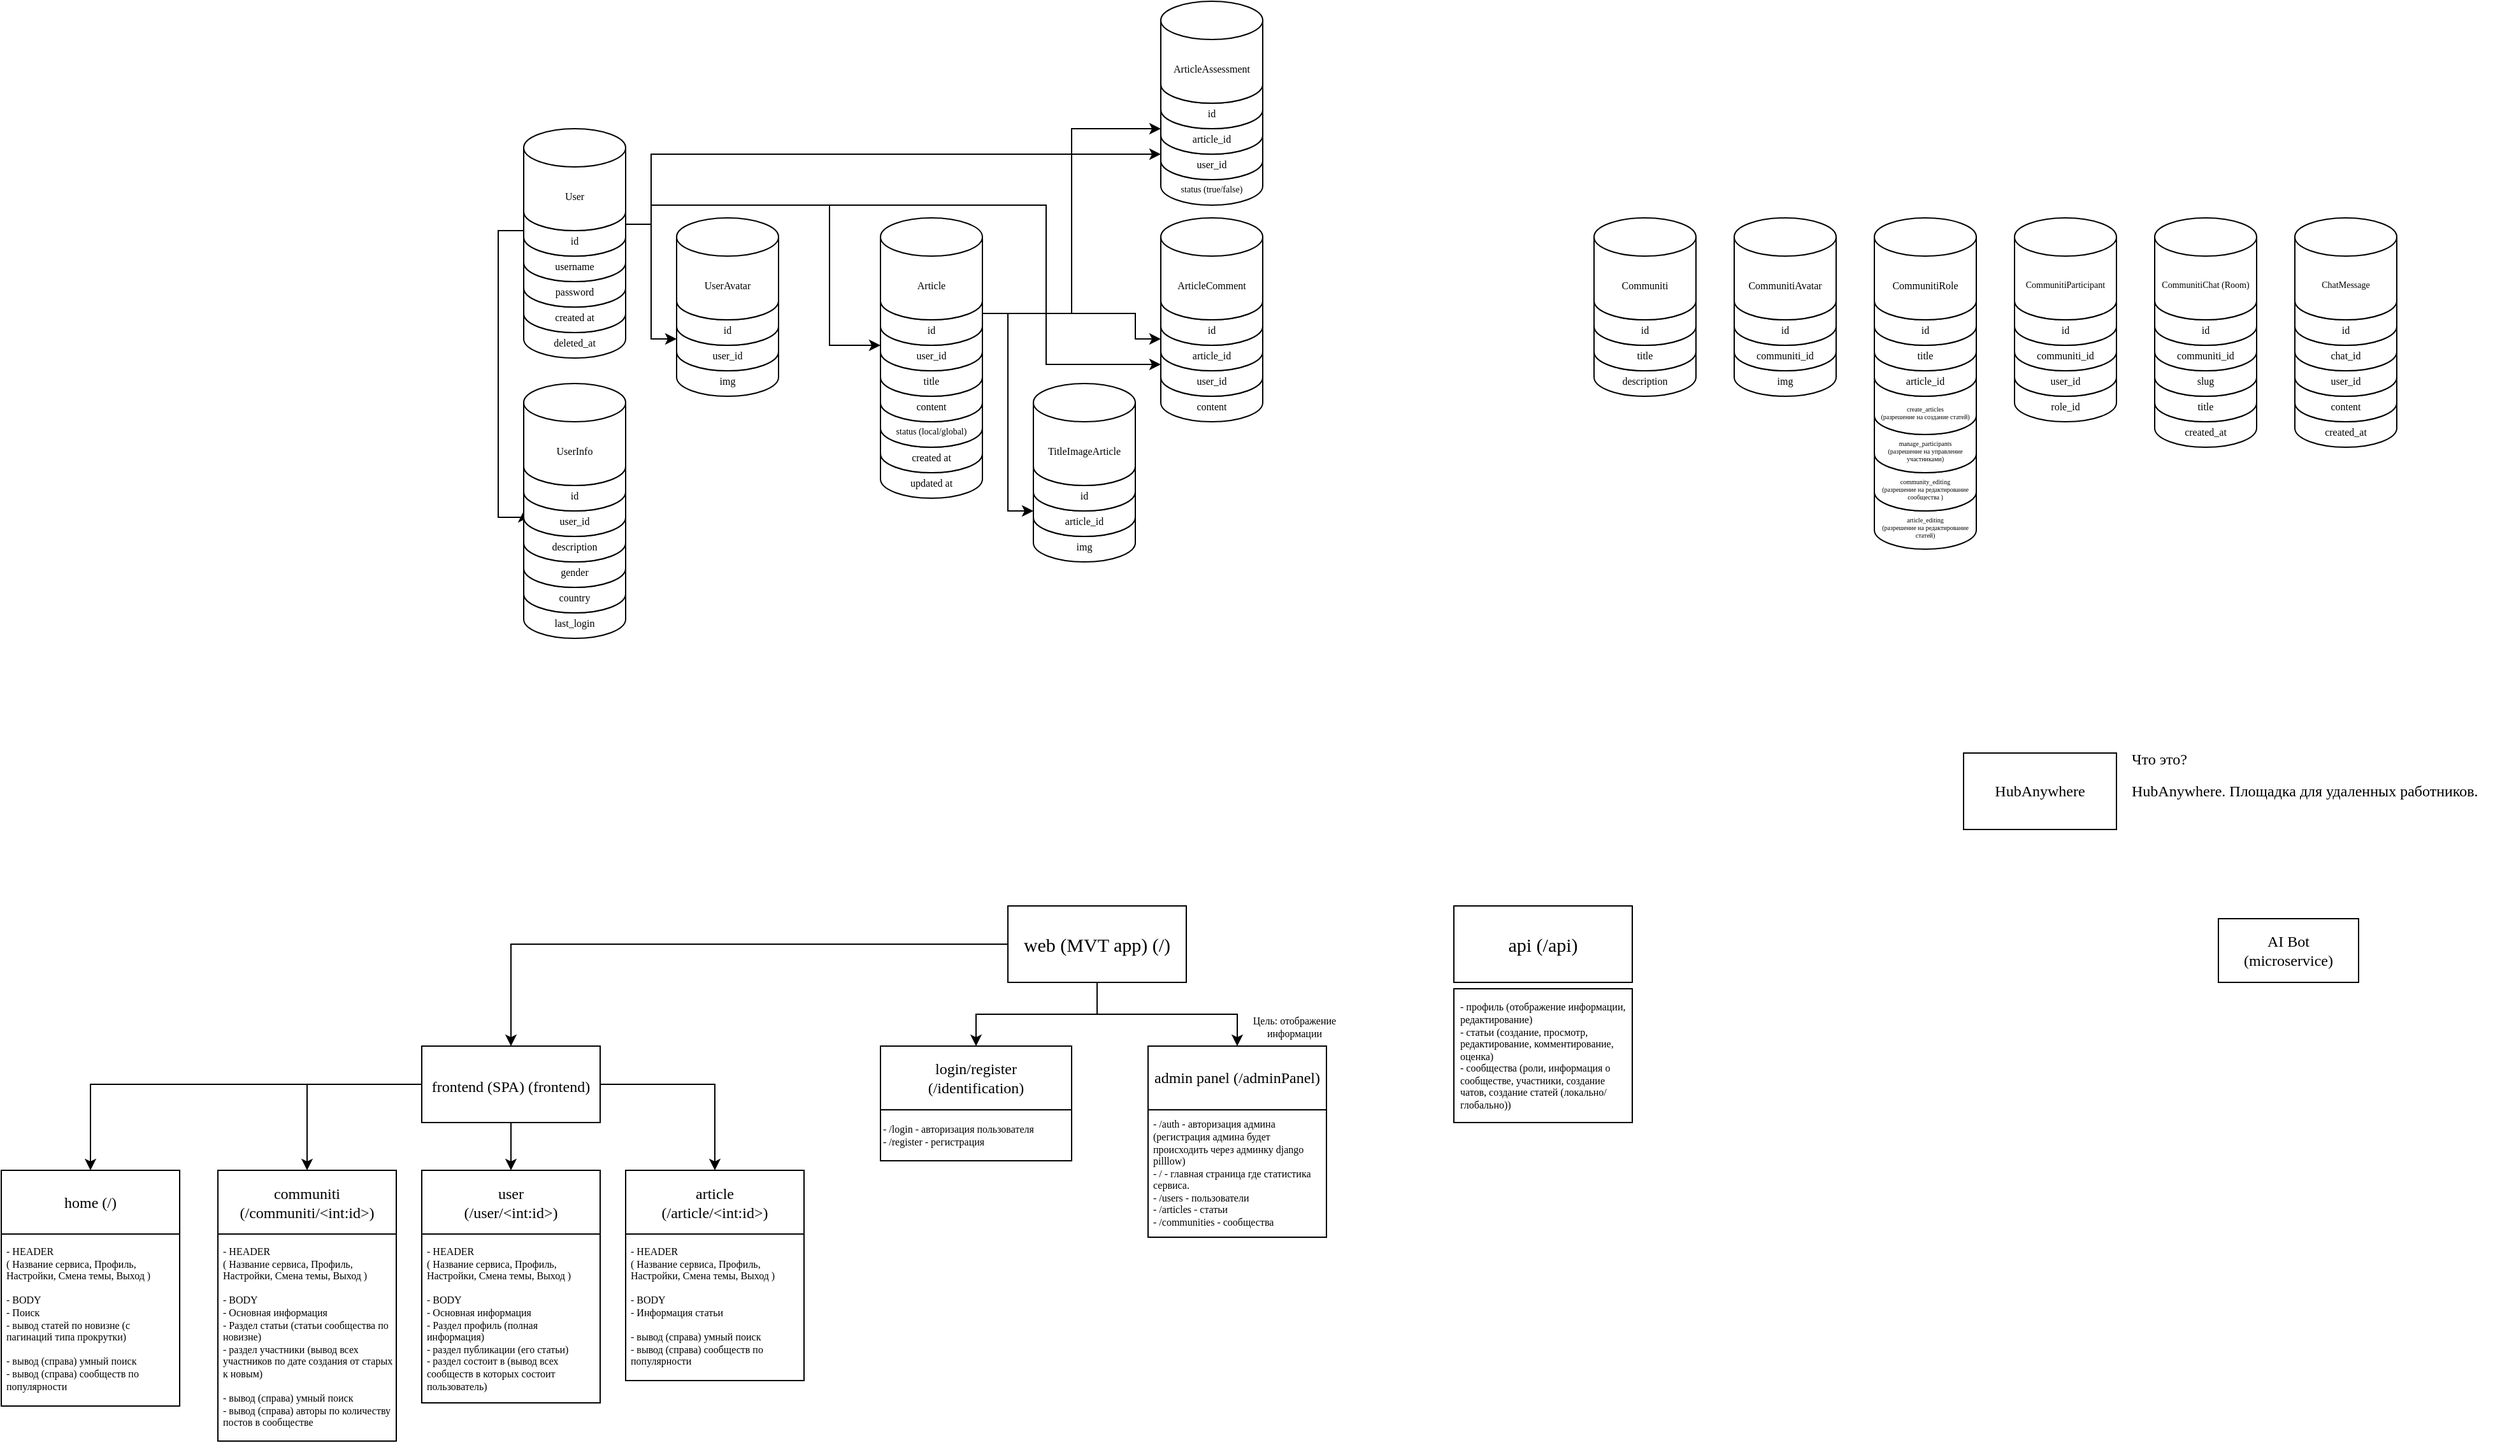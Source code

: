<mxfile version="20.7.4" type="device"><diagram name="Страница 1" id="JeV3lk8Cx0CcECSY5895"><mxGraphModel dx="2136" dy="1469" grid="1" gridSize="10" guides="1" tooltips="1" connect="1" arrows="1" fold="1" page="1" pageScale="1" pageWidth="827" pageHeight="1169" math="0" shadow="0"><root><mxCell id="0"/><mxCell id="1" parent="0"/><mxCell id="pj9VQeqniW_FvHFEd0gi-8" value="last_login" style="shape=cylinder3;whiteSpace=wrap;html=1;boundedLbl=1;backgroundOutline=1;size=15;fontFamily=Comic Sans MS;fontSize=8;" vertex="1" parent="1"><mxGeometry x="-810" y="-60" width="80" height="50" as="geometry"/></mxCell><mxCell id="etrCRMP3qSwTWrHFHhXZ-83" value="created_at" style="shape=cylinder3;whiteSpace=wrap;html=1;boundedLbl=1;backgroundOutline=1;size=15;fontFamily=Comic Sans MS;fontSize=8;" parent="1" vertex="1"><mxGeometry x="470" y="-210" width="80" height="50" as="geometry"/></mxCell><mxCell id="etrCRMP3qSwTWrHFHhXZ-84" value="title" style="shape=cylinder3;whiteSpace=wrap;html=1;boundedLbl=1;backgroundOutline=1;size=15;fontFamily=Comic Sans MS;fontSize=8;" parent="1" vertex="1"><mxGeometry x="470" y="-230" width="80" height="50" as="geometry"/></mxCell><mxCell id="etrCRMP3qSwTWrHFHhXZ-122" value="slug" style="shape=cylinder3;whiteSpace=wrap;html=1;boundedLbl=1;backgroundOutline=1;size=15;fontFamily=Comic Sans MS;fontSize=8;" parent="1" vertex="1"><mxGeometry x="470" y="-250" width="80" height="50" as="geometry"/></mxCell><mxCell id="etrCRMP3qSwTWrHFHhXZ-77" value="article_editing&lt;br style=&quot;font-size: 5px;&quot;&gt;(разрешение&amp;nbsp;на редактирование статей)" style="shape=cylinder3;whiteSpace=wrap;html=1;boundedLbl=1;backgroundOutline=1;size=15;fontFamily=Comic Sans MS;fontSize=5;" parent="1" vertex="1"><mxGeometry x="250" y="-140" width="80" height="60" as="geometry"/></mxCell><mxCell id="etrCRMP3qSwTWrHFHhXZ-72" value="community_editing&lt;br style=&quot;font-size: 5px;&quot;&gt;(разрешение&amp;nbsp;на редактирование сообщества&amp;nbsp;)" style="shape=cylinder3;whiteSpace=wrap;html=1;boundedLbl=1;backgroundOutline=1;size=15;fontFamily=Comic Sans MS;fontSize=5;" parent="1" vertex="1"><mxGeometry x="250" y="-170" width="80" height="60" as="geometry"/></mxCell><mxCell id="etrCRMP3qSwTWrHFHhXZ-78" value="manage_participants&lt;br&gt;(разрешение&amp;nbsp;на управление участниками)" style="shape=cylinder3;whiteSpace=wrap;html=1;boundedLbl=1;backgroundOutline=1;size=15;fontFamily=Comic Sans MS;fontSize=5;" parent="1" vertex="1"><mxGeometry x="250" y="-200" width="80" height="60" as="geometry"/></mxCell><mxCell id="etrCRMP3qSwTWrHFHhXZ-79" value="create_articles &lt;br style=&quot;font-size: 5px;&quot;&gt;(разрешение на создание статей)" style="shape=cylinder3;whiteSpace=wrap;html=1;boundedLbl=1;backgroundOutline=1;size=15;fontFamily=Comic Sans MS;fontSize=5;" parent="1" vertex="1"><mxGeometry x="250" y="-230" width="80" height="60" as="geometry"/></mxCell><mxCell id="etrCRMP3qSwTWrHFHhXZ-121" value="article_id" style="shape=cylinder3;whiteSpace=wrap;html=1;boundedLbl=1;backgroundOutline=1;size=15;fontFamily=Comic Sans MS;fontSize=8;" parent="1" vertex="1"><mxGeometry x="250" y="-250" width="80" height="50" as="geometry"/></mxCell><mxCell id="etrCRMP3qSwTWrHFHhXZ-39" value="updated at" style="shape=cylinder3;whiteSpace=wrap;html=1;boundedLbl=1;backgroundOutline=1;size=15;fontFamily=Comic Sans MS;fontSize=8;" parent="1" vertex="1"><mxGeometry x="-530" y="-170" width="80" height="50" as="geometry"/></mxCell><mxCell id="etrCRMP3qSwTWrHFHhXZ-34" value="created at" style="shape=cylinder3;whiteSpace=wrap;html=1;boundedLbl=1;backgroundOutline=1;size=15;fontFamily=Comic Sans MS;fontSize=8;" parent="1" vertex="1"><mxGeometry x="-530" y="-190" width="80" height="50" as="geometry"/></mxCell><mxCell id="etrCRMP3qSwTWrHFHhXZ-82" value="status (local/global)" style="shape=cylinder3;whiteSpace=wrap;html=1;boundedLbl=1;backgroundOutline=1;size=15;fontFamily=Comic Sans MS;fontSize=7;fillStyle=solid;" parent="1" vertex="1"><mxGeometry x="-530" y="-210" width="80" height="50" as="geometry"/></mxCell><mxCell id="etrCRMP3qSwTWrHFHhXZ-35" value="content" style="shape=cylinder3;whiteSpace=wrap;html=1;boundedLbl=1;backgroundOutline=1;size=15;fontFamily=Comic Sans MS;fontSize=8;" parent="1" vertex="1"><mxGeometry x="-530" y="-230" width="80" height="50" as="geometry"/></mxCell><mxCell id="etrCRMP3qSwTWrHFHhXZ-36" value="title" style="shape=cylinder3;whiteSpace=wrap;html=1;boundedLbl=1;backgroundOutline=1;size=15;fontFamily=Comic Sans MS;fontSize=8;" parent="1" vertex="1"><mxGeometry x="-530" y="-250" width="80" height="50" as="geometry"/></mxCell><mxCell id="etrCRMP3qSwTWrHFHhXZ-107" value="user_id" style="shape=cylinder3;whiteSpace=wrap;html=1;boundedLbl=1;backgroundOutline=1;size=15;fontFamily=Comic Sans MS;fontSize=8;" parent="1" vertex="1"><mxGeometry x="-530" y="-270" width="80" height="50" as="geometry"/></mxCell><mxCell id="etrCRMP3qSwTWrHFHhXZ-94" value="created_at" style="shape=cylinder3;whiteSpace=wrap;html=1;boundedLbl=1;backgroundOutline=1;size=15;fontFamily=Comic Sans MS;fontSize=8;" parent="1" vertex="1"><mxGeometry x="580" y="-210" width="80" height="50" as="geometry"/></mxCell><mxCell id="etrCRMP3qSwTWrHFHhXZ-71" value="description" style="shape=cylinder3;whiteSpace=wrap;html=1;boundedLbl=1;backgroundOutline=1;size=15;fontFamily=Comic Sans MS;fontSize=8;" parent="1" vertex="1"><mxGeometry x="30" y="-250" width="80" height="50" as="geometry"/></mxCell><mxCell id="etrCRMP3qSwTWrHFHhXZ-66" value="img" style="shape=cylinder3;whiteSpace=wrap;html=1;boundedLbl=1;backgroundOutline=1;size=15;fontFamily=Comic Sans MS;fontSize=8;" parent="1" vertex="1"><mxGeometry x="140" y="-250" width="80" height="50" as="geometry"/></mxCell><mxCell id="etrCRMP3qSwTWrHFHhXZ-44" value="content" style="shape=cylinder3;whiteSpace=wrap;html=1;boundedLbl=1;backgroundOutline=1;size=15;fontFamily=Comic Sans MS;fontSize=8;" parent="1" vertex="1"><mxGeometry x="-310" y="-230" width="80" height="50" as="geometry"/></mxCell><mxCell id="etrCRMP3qSwTWrHFHhXZ-33" value="img" style="shape=cylinder3;whiteSpace=wrap;html=1;boundedLbl=1;backgroundOutline=1;size=15;fontFamily=Comic Sans MS;fontSize=8;" parent="1" vertex="1"><mxGeometry x="-690" y="-250" width="80" height="50" as="geometry"/></mxCell><mxCell id="etrCRMP3qSwTWrHFHhXZ-29" value="deleted_at" style="shape=cylinder3;whiteSpace=wrap;html=1;boundedLbl=1;backgroundOutline=1;size=15;fontFamily=Comic Sans MS;fontSize=8;" parent="1" vertex="1"><mxGeometry x="-810" y="-280" width="80" height="50" as="geometry"/></mxCell><mxCell id="etrCRMP3qSwTWrHFHhXZ-28" value="created at" style="shape=cylinder3;whiteSpace=wrap;html=1;boundedLbl=1;backgroundOutline=1;size=15;fontFamily=Comic Sans MS;fontSize=8;" parent="1" vertex="1"><mxGeometry x="-810" y="-300" width="80" height="50" as="geometry"/></mxCell><mxCell id="etrCRMP3qSwTWrHFHhXZ-48" value="user_id" style="shape=cylinder3;whiteSpace=wrap;html=1;boundedLbl=1;backgroundOutline=1;size=15;fontFamily=Comic Sans MS;fontSize=8;" parent="1" vertex="1"><mxGeometry x="-310" y="-250" width="80" height="50" as="geometry"/></mxCell><mxCell id="etrCRMP3qSwTWrHFHhXZ-26" value="password" style="shape=cylinder3;whiteSpace=wrap;html=1;boundedLbl=1;backgroundOutline=1;size=15;fontFamily=Comic Sans MS;fontSize=8;" parent="1" vertex="1"><mxGeometry x="-810" y="-320" width="80" height="50" as="geometry"/></mxCell><mxCell id="etrCRMP3qSwTWrHFHhXZ-24" value="username" style="shape=cylinder3;whiteSpace=wrap;html=1;boundedLbl=1;backgroundOutline=1;size=15;fontFamily=Comic Sans MS;fontSize=8;" parent="1" vertex="1"><mxGeometry x="-810" y="-340" width="80" height="50" as="geometry"/></mxCell><mxCell id="etrCRMP3qSwTWrHFHhXZ-106" style="edgeStyle=orthogonalEdgeStyle;rounded=0;orthogonalLoop=1;jettySize=auto;html=1;entryX=0;entryY=0.5;entryDx=0;entryDy=0;entryPerimeter=0;fontFamily=Comic Sans MS;fontSize=7;fontColor=none;" parent="1" source="etrCRMP3qSwTWrHFHhXZ-23" target="etrCRMP3qSwTWrHFHhXZ-30" edge="1"><mxGeometry relative="1" as="geometry"/></mxCell><mxCell id="etrCRMP3qSwTWrHFHhXZ-108" style="edgeStyle=orthogonalEdgeStyle;rounded=0;orthogonalLoop=1;jettySize=auto;html=1;exitX=1;exitY=0.5;exitDx=0;exitDy=0;exitPerimeter=0;entryX=0;entryY=0;entryDx=0;entryDy=30;entryPerimeter=0;fontFamily=Comic Sans MS;fontSize=7;fontColor=none;" parent="1" source="etrCRMP3qSwTWrHFHhXZ-23" target="etrCRMP3qSwTWrHFHhXZ-107" edge="1"><mxGeometry relative="1" as="geometry"><Array as="points"><mxPoint x="-710" y="-335"/><mxPoint x="-710" y="-350"/><mxPoint x="-570" y="-350"/><mxPoint x="-570" y="-240"/></Array></mxGeometry></mxCell><mxCell id="etrCRMP3qSwTWrHFHhXZ-112" style="edgeStyle=orthogonalEdgeStyle;rounded=0;orthogonalLoop=1;jettySize=auto;html=1;entryX=0;entryY=0.5;entryDx=0;entryDy=0;entryPerimeter=0;fontFamily=Comic Sans MS;fontSize=7;fontColor=none;" parent="1" target="etrCRMP3qSwTWrHFHhXZ-48" edge="1"><mxGeometry relative="1" as="geometry"><mxPoint x="-710" y="-340" as="sourcePoint"/><Array as="points"><mxPoint x="-400" y="-350"/><mxPoint x="-400" y="-225"/></Array></mxGeometry></mxCell><mxCell id="etrCRMP3qSwTWrHFHhXZ-114" style="edgeStyle=orthogonalEdgeStyle;rounded=0;orthogonalLoop=1;jettySize=auto;html=1;entryX=0;entryY=0;entryDx=0;entryDy=30;entryPerimeter=0;fontFamily=Comic Sans MS;fontSize=7;fontColor=none;exitX=1;exitY=0.5;exitDx=0;exitDy=0;exitPerimeter=0;" parent="1" source="etrCRMP3qSwTWrHFHhXZ-23" target="etrCRMP3qSwTWrHFHhXZ-50" edge="1"><mxGeometry relative="1" as="geometry"><Array as="points"><mxPoint x="-710" y="-335"/><mxPoint x="-710" y="-390"/></Array></mxGeometry></mxCell><mxCell id="pj9VQeqniW_FvHFEd0gi-7" style="edgeStyle=orthogonalEdgeStyle;rounded=0;orthogonalLoop=1;jettySize=auto;html=1;entryX=0;entryY=0;entryDx=0;entryDy=30;entryPerimeter=0;" edge="1" parent="1" source="etrCRMP3qSwTWrHFHhXZ-23" target="pj9VQeqniW_FvHFEd0gi-4"><mxGeometry relative="1" as="geometry"><Array as="points"><mxPoint x="-830" y="-330"/><mxPoint x="-830" y="-105"/></Array></mxGeometry></mxCell><mxCell id="etrCRMP3qSwTWrHFHhXZ-23" value="id" style="shape=cylinder3;whiteSpace=wrap;html=1;boundedLbl=1;backgroundOutline=1;size=15;fontFamily=Comic Sans MS;fontSize=8;" parent="1" vertex="1"><mxGeometry x="-810" y="-360" width="80" height="50" as="geometry"/></mxCell><mxCell id="etrCRMP3qSwTWrHFHhXZ-2" value="HubAnywhere" style="rounded=0;whiteSpace=wrap;html=1;fontFamily=Comic Sans MS;" parent="1" vertex="1"><mxGeometry x="320" y="80" width="120" height="60" as="geometry"/></mxCell><mxCell id="etrCRMP3qSwTWrHFHhXZ-3" value="Что это?" style="text;html=1;strokeColor=none;fillColor=none;align=left;verticalAlign=middle;whiteSpace=wrap;rounded=0;fontFamily=Comic Sans MS;" parent="1" vertex="1"><mxGeometry x="450" y="70" width="60" height="30" as="geometry"/></mxCell><mxCell id="etrCRMP3qSwTWrHFHhXZ-4" value="HubAnywhere. Площадка для удаленных работников.&amp;nbsp;" style="text;html=1;strokeColor=none;fillColor=none;align=left;verticalAlign=middle;whiteSpace=wrap;rounded=0;fontFamily=Comic Sans MS;" parent="1" vertex="1"><mxGeometry x="450" y="85" width="290" height="50" as="geometry"/></mxCell><mxCell id="etrCRMP3qSwTWrHFHhXZ-12" style="edgeStyle=orthogonalEdgeStyle;rounded=0;orthogonalLoop=1;jettySize=auto;html=1;entryX=0.5;entryY=0;entryDx=0;entryDy=0;fontFamily=Comic Sans MS;fontSize=12;" parent="1" source="etrCRMP3qSwTWrHFHhXZ-5" target="etrCRMP3qSwTWrHFHhXZ-11" edge="1"><mxGeometry relative="1" as="geometry"/></mxCell><mxCell id="etrCRMP3qSwTWrHFHhXZ-14" style="edgeStyle=orthogonalEdgeStyle;rounded=0;orthogonalLoop=1;jettySize=auto;html=1;fontFamily=Comic Sans MS;fontSize=12;" parent="1" source="etrCRMP3qSwTWrHFHhXZ-5" target="etrCRMP3qSwTWrHFHhXZ-13" edge="1"><mxGeometry relative="1" as="geometry"/></mxCell><mxCell id="etrCRMP3qSwTWrHFHhXZ-115" style="edgeStyle=orthogonalEdgeStyle;rounded=0;orthogonalLoop=1;jettySize=auto;html=1;entryX=0.5;entryY=0;entryDx=0;entryDy=0;fontFamily=Comic Sans MS;fontSize=7;fontColor=none;" parent="1" source="etrCRMP3qSwTWrHFHhXZ-5" target="etrCRMP3qSwTWrHFHhXZ-95" edge="1"><mxGeometry relative="1" as="geometry"/></mxCell><mxCell id="etrCRMP3qSwTWrHFHhXZ-5" value="web (MVT app) (/)" style="rounded=0;whiteSpace=wrap;html=1;fontFamily=Comic Sans MS;fontSize=15;" parent="1" vertex="1"><mxGeometry x="-430" y="200" width="140" height="60" as="geometry"/></mxCell><mxCell id="etrCRMP3qSwTWrHFHhXZ-8" value="AI Bot&lt;br&gt;(microservice)" style="rounded=0;whiteSpace=wrap;html=1;fontFamily=Comic Sans MS;" parent="1" vertex="1"><mxGeometry x="520" y="210" width="110" height="50" as="geometry"/></mxCell><mxCell id="etrCRMP3qSwTWrHFHhXZ-11" value="login/register&lt;br&gt;(/identification)" style="rounded=0;whiteSpace=wrap;html=1;fontFamily=Comic Sans MS;" parent="1" vertex="1"><mxGeometry x="-530" y="310" width="150" height="50" as="geometry"/></mxCell><mxCell id="etrCRMP3qSwTWrHFHhXZ-13" value="admin panel (/adminPanel)" style="rounded=0;whiteSpace=wrap;html=1;fontFamily=Comic Sans MS;" parent="1" vertex="1"><mxGeometry x="-320" y="310" width="140" height="50" as="geometry"/></mxCell><mxCell id="etrCRMP3qSwTWrHFHhXZ-16" value="- /login - авторизация пользователя&lt;br&gt;- /register - регистрация" style="rounded=0;whiteSpace=wrap;html=1;fontFamily=Comic Sans MS;align=left;fontSize=8;" parent="1" vertex="1"><mxGeometry x="-530" y="360" width="150" height="40" as="geometry"/></mxCell><mxCell id="etrCRMP3qSwTWrHFHhXZ-17" value="- /auth - авторизация админа (регистрация админа будет происходить через админку django pilllow)&lt;br&gt;- / - главная страница где статистика сервиса.&lt;br&gt;- /users - пользователи&lt;br&gt;- /articles - статьи&lt;br&gt;- /communities - сообщества&amp;nbsp;&lt;br&gt;" style="rounded=0;whiteSpace=wrap;html=1;fontFamily=Comic Sans MS;align=left;fontSize=8;spacing=4;" parent="1" vertex="1"><mxGeometry x="-320" y="360" width="140" height="100" as="geometry"/></mxCell><mxCell id="etrCRMP3qSwTWrHFHhXZ-18" value="Цель: отображение информации" style="text;html=1;strokeColor=none;fillColor=none;align=center;verticalAlign=middle;whiteSpace=wrap;rounded=0;fontFamily=Comic Sans MS;fontSize=8;" parent="1" vertex="1"><mxGeometry x="-260" y="280" width="110" height="30" as="geometry"/></mxCell><mxCell id="etrCRMP3qSwTWrHFHhXZ-19" value="api (/api)" style="rounded=0;whiteSpace=wrap;html=1;fontFamily=Comic Sans MS;fontSize=15;" parent="1" vertex="1"><mxGeometry x="-80" y="200" width="140" height="60" as="geometry"/></mxCell><mxCell id="etrCRMP3qSwTWrHFHhXZ-20" value="- профиль (отображение информации, редактирование)&lt;br&gt;- статьи (создание, просмотр, редактирование, комментирование, оценка)&lt;br&gt;- сообщества (роли, информация о сообществе, участники, создание чатов, создание статей (локально/глобально))" style="rounded=0;whiteSpace=wrap;html=1;fontFamily=Comic Sans MS;fontSize=8;align=left;spacing=5;" parent="1" vertex="1"><mxGeometry x="-80" y="265" width="140" height="105" as="geometry"/></mxCell><mxCell id="etrCRMP3qSwTWrHFHhXZ-22" value="User" style="shape=cylinder3;whiteSpace=wrap;html=1;boundedLbl=1;backgroundOutline=1;size=15;fontFamily=Comic Sans MS;fontSize=8;" parent="1" vertex="1"><mxGeometry x="-810" y="-410" width="80" height="80" as="geometry"/></mxCell><mxCell id="etrCRMP3qSwTWrHFHhXZ-30" value="user_id" style="shape=cylinder3;whiteSpace=wrap;html=1;boundedLbl=1;backgroundOutline=1;size=15;fontFamily=Comic Sans MS;fontSize=8;" parent="1" vertex="1"><mxGeometry x="-690" y="-270" width="80" height="50" as="geometry"/></mxCell><mxCell id="etrCRMP3qSwTWrHFHhXZ-31" value="id" style="shape=cylinder3;whiteSpace=wrap;html=1;boundedLbl=1;backgroundOutline=1;size=15;fontFamily=Comic Sans MS;fontSize=8;" parent="1" vertex="1"><mxGeometry x="-690" y="-290" width="80" height="50" as="geometry"/></mxCell><mxCell id="etrCRMP3qSwTWrHFHhXZ-32" value="UserAvatar" style="shape=cylinder3;whiteSpace=wrap;html=1;boundedLbl=1;backgroundOutline=1;size=15;fontFamily=Comic Sans MS;fontSize=8;" parent="1" vertex="1"><mxGeometry x="-690" y="-340" width="80" height="80" as="geometry"/></mxCell><mxCell id="etrCRMP3qSwTWrHFHhXZ-110" style="edgeStyle=orthogonalEdgeStyle;rounded=0;orthogonalLoop=1;jettySize=auto;html=1;entryX=0;entryY=0;entryDx=0;entryDy=30;entryPerimeter=0;fontFamily=Comic Sans MS;fontSize=7;fontColor=none;" parent="1" source="etrCRMP3qSwTWrHFHhXZ-37" target="etrCRMP3qSwTWrHFHhXZ-41" edge="1"><mxGeometry relative="1" as="geometry"/></mxCell><mxCell id="etrCRMP3qSwTWrHFHhXZ-111" style="edgeStyle=orthogonalEdgeStyle;rounded=0;orthogonalLoop=1;jettySize=auto;html=1;entryX=0;entryY=0.5;entryDx=0;entryDy=0;entryPerimeter=0;fontFamily=Comic Sans MS;fontSize=7;fontColor=none;" parent="1" source="etrCRMP3qSwTWrHFHhXZ-37" target="etrCRMP3qSwTWrHFHhXZ-45" edge="1"><mxGeometry relative="1" as="geometry"><Array as="points"><mxPoint x="-330" y="-265"/><mxPoint x="-330" y="-245"/></Array></mxGeometry></mxCell><mxCell id="etrCRMP3qSwTWrHFHhXZ-113" style="edgeStyle=orthogonalEdgeStyle;rounded=0;orthogonalLoop=1;jettySize=auto;html=1;entryX=0;entryY=0;entryDx=0;entryDy=30;entryPerimeter=0;fontFamily=Comic Sans MS;fontSize=7;fontColor=none;" parent="1" source="etrCRMP3qSwTWrHFHhXZ-37" target="etrCRMP3qSwTWrHFHhXZ-51" edge="1"><mxGeometry relative="1" as="geometry"/></mxCell><mxCell id="etrCRMP3qSwTWrHFHhXZ-37" value="id" style="shape=cylinder3;whiteSpace=wrap;html=1;boundedLbl=1;backgroundOutline=1;size=15;fontFamily=Comic Sans MS;fontSize=8;" parent="1" vertex="1"><mxGeometry x="-530" y="-290" width="80" height="50" as="geometry"/></mxCell><mxCell id="etrCRMP3qSwTWrHFHhXZ-38" value="&lt;span style=&quot;text-align: left;&quot;&gt;Article&lt;/span&gt;" style="shape=cylinder3;whiteSpace=wrap;html=1;boundedLbl=1;backgroundOutline=1;size=15;fontFamily=Comic Sans MS;fontSize=8;" parent="1" vertex="1"><mxGeometry x="-530" y="-340" width="80" height="80" as="geometry"/></mxCell><mxCell id="etrCRMP3qSwTWrHFHhXZ-40" value="img" style="shape=cylinder3;whiteSpace=wrap;html=1;boundedLbl=1;backgroundOutline=1;size=15;fontFamily=Comic Sans MS;fontSize=8;" parent="1" vertex="1"><mxGeometry x="-410" y="-120" width="80" height="50" as="geometry"/></mxCell><mxCell id="etrCRMP3qSwTWrHFHhXZ-41" value="article_id" style="shape=cylinder3;whiteSpace=wrap;html=1;boundedLbl=1;backgroundOutline=1;size=15;fontFamily=Comic Sans MS;fontSize=8;" parent="1" vertex="1"><mxGeometry x="-410" y="-140" width="80" height="50" as="geometry"/></mxCell><mxCell id="etrCRMP3qSwTWrHFHhXZ-42" value="id" style="shape=cylinder3;whiteSpace=wrap;html=1;boundedLbl=1;backgroundOutline=1;size=15;fontFamily=Comic Sans MS;fontSize=8;" parent="1" vertex="1"><mxGeometry x="-410" y="-160" width="80" height="50" as="geometry"/></mxCell><mxCell id="etrCRMP3qSwTWrHFHhXZ-43" value="&lt;div style=&quot;text-align: left;&quot;&gt;&lt;span style=&quot;background-color: initial;&quot;&gt;TitleImageArticle&lt;/span&gt;&lt;/div&gt;" style="shape=cylinder3;whiteSpace=wrap;html=1;boundedLbl=1;backgroundOutline=1;size=15;fontFamily=Comic Sans MS;fontSize=8;" parent="1" vertex="1"><mxGeometry x="-410" y="-210" width="80" height="80" as="geometry"/></mxCell><mxCell id="etrCRMP3qSwTWrHFHhXZ-45" value="article_id" style="shape=cylinder3;whiteSpace=wrap;html=1;boundedLbl=1;backgroundOutline=1;size=15;fontFamily=Comic Sans MS;fontSize=8;" parent="1" vertex="1"><mxGeometry x="-310" y="-270" width="80" height="50" as="geometry"/></mxCell><mxCell id="etrCRMP3qSwTWrHFHhXZ-46" value="id" style="shape=cylinder3;whiteSpace=wrap;html=1;boundedLbl=1;backgroundOutline=1;size=15;fontFamily=Comic Sans MS;fontSize=8;" parent="1" vertex="1"><mxGeometry x="-310" y="-290" width="80" height="50" as="geometry"/></mxCell><mxCell id="etrCRMP3qSwTWrHFHhXZ-47" value="&lt;div style=&quot;text-align: left;&quot;&gt;&lt;span style=&quot;background-color: initial;&quot;&gt;ArticleComment&lt;/span&gt;&lt;/div&gt;" style="shape=cylinder3;whiteSpace=wrap;html=1;boundedLbl=1;backgroundOutline=1;size=15;fontFamily=Comic Sans MS;fontSize=8;" parent="1" vertex="1"><mxGeometry x="-310" y="-340" width="80" height="80" as="geometry"/></mxCell><mxCell id="etrCRMP3qSwTWrHFHhXZ-49" value="status (true/false)" style="shape=cylinder3;whiteSpace=wrap;html=1;boundedLbl=1;backgroundOutline=1;size=15;fontFamily=Comic Sans MS;fontSize=7;" parent="1" vertex="1"><mxGeometry x="-310" y="-400" width="80" height="50" as="geometry"/></mxCell><mxCell id="etrCRMP3qSwTWrHFHhXZ-50" value="user_id" style="shape=cylinder3;whiteSpace=wrap;html=1;boundedLbl=1;backgroundOutline=1;size=15;fontFamily=Comic Sans MS;fontSize=8;" parent="1" vertex="1"><mxGeometry x="-310" y="-420" width="80" height="50" as="geometry"/></mxCell><mxCell id="etrCRMP3qSwTWrHFHhXZ-51" value="article_id" style="shape=cylinder3;whiteSpace=wrap;html=1;boundedLbl=1;backgroundOutline=1;size=15;fontFamily=Comic Sans MS;fontSize=8;" parent="1" vertex="1"><mxGeometry x="-310" y="-440" width="80" height="50" as="geometry"/></mxCell><mxCell id="etrCRMP3qSwTWrHFHhXZ-52" value="id" style="shape=cylinder3;whiteSpace=wrap;html=1;boundedLbl=1;backgroundOutline=1;size=15;fontFamily=Comic Sans MS;fontSize=8;" parent="1" vertex="1"><mxGeometry x="-310" y="-460" width="80" height="50" as="geometry"/></mxCell><mxCell id="etrCRMP3qSwTWrHFHhXZ-53" value="&lt;div style=&quot;text-align: left;&quot;&gt;&lt;span style=&quot;background-color: initial;&quot;&gt;Article&lt;/span&gt;&lt;span style=&quot;background-color: initial;&quot;&gt;Assessment&lt;/span&gt;&lt;/div&gt;" style="shape=cylinder3;whiteSpace=wrap;html=1;boundedLbl=1;backgroundOutline=1;size=15;fontFamily=Comic Sans MS;fontSize=8;" parent="1" vertex="1"><mxGeometry x="-310" y="-510" width="80" height="80" as="geometry"/></mxCell><mxCell id="etrCRMP3qSwTWrHFHhXZ-57" value="title" style="shape=cylinder3;whiteSpace=wrap;html=1;boundedLbl=1;backgroundOutline=1;size=15;fontFamily=Comic Sans MS;fontSize=8;" parent="1" vertex="1"><mxGeometry x="30" y="-270" width="80" height="50" as="geometry"/></mxCell><mxCell id="etrCRMP3qSwTWrHFHhXZ-58" value="id" style="shape=cylinder3;whiteSpace=wrap;html=1;boundedLbl=1;backgroundOutline=1;size=15;fontFamily=Comic Sans MS;fontSize=8;" parent="1" vertex="1"><mxGeometry x="30" y="-290" width="80" height="50" as="geometry"/></mxCell><mxCell id="etrCRMP3qSwTWrHFHhXZ-59" value="&lt;div style=&quot;text-align: left;&quot;&gt;Communiti&lt;br&gt;&lt;/div&gt;" style="shape=cylinder3;whiteSpace=wrap;html=1;boundedLbl=1;backgroundOutline=1;size=15;fontFamily=Comic Sans MS;fontSize=8;" parent="1" vertex="1"><mxGeometry x="30" y="-340" width="80" height="80" as="geometry"/></mxCell><mxCell id="etrCRMP3qSwTWrHFHhXZ-60" value="communiti_id" style="shape=cylinder3;whiteSpace=wrap;html=1;boundedLbl=1;backgroundOutline=1;size=15;fontFamily=Comic Sans MS;fontSize=8;" parent="1" vertex="1"><mxGeometry x="140" y="-270" width="80" height="50" as="geometry"/></mxCell><mxCell id="etrCRMP3qSwTWrHFHhXZ-61" value="id" style="shape=cylinder3;whiteSpace=wrap;html=1;boundedLbl=1;backgroundOutline=1;size=15;fontFamily=Comic Sans MS;fontSize=8;" parent="1" vertex="1"><mxGeometry x="140" y="-290" width="80" height="50" as="geometry"/></mxCell><mxCell id="etrCRMP3qSwTWrHFHhXZ-62" value="&lt;div style=&quot;text-align: left;&quot;&gt;CommunitiAvatar&lt;br&gt;&lt;/div&gt;" style="shape=cylinder3;whiteSpace=wrap;html=1;boundedLbl=1;backgroundOutline=1;size=15;fontFamily=Comic Sans MS;fontSize=8;" parent="1" vertex="1"><mxGeometry x="140" y="-340" width="80" height="80" as="geometry"/></mxCell><mxCell id="etrCRMP3qSwTWrHFHhXZ-63" value="title" style="shape=cylinder3;whiteSpace=wrap;html=1;boundedLbl=1;backgroundOutline=1;size=15;fontFamily=Comic Sans MS;fontSize=8;" parent="1" vertex="1"><mxGeometry x="250" y="-270" width="80" height="50" as="geometry"/></mxCell><mxCell id="etrCRMP3qSwTWrHFHhXZ-64" value="id" style="shape=cylinder3;whiteSpace=wrap;html=1;boundedLbl=1;backgroundOutline=1;size=15;fontFamily=Comic Sans MS;fontSize=8;" parent="1" vertex="1"><mxGeometry x="250" y="-290" width="80" height="50" as="geometry"/></mxCell><mxCell id="etrCRMP3qSwTWrHFHhXZ-65" value="&lt;span style=&quot;text-align: left;&quot;&gt;Communiti&lt;/span&gt;&lt;span style=&quot;text-align: left; background-color: initial;&quot;&gt;Role&lt;/span&gt;&lt;span style=&quot;text-align: left;&quot;&gt;&lt;br&gt;&lt;/span&gt;" style="shape=cylinder3;whiteSpace=wrap;html=1;boundedLbl=1;backgroundOutline=1;size=15;fontFamily=Comic Sans MS;fontSize=8;" parent="1" vertex="1"><mxGeometry x="250" y="-340" width="80" height="80" as="geometry"/></mxCell><mxCell id="etrCRMP3qSwTWrHFHhXZ-80" value="role_id" style="shape=cylinder3;whiteSpace=wrap;html=1;boundedLbl=1;backgroundOutline=1;size=15;fontFamily=Comic Sans MS;fontSize=8;" parent="1" vertex="1"><mxGeometry x="360" y="-230" width="80" height="50" as="geometry"/></mxCell><mxCell id="etrCRMP3qSwTWrHFHhXZ-67" value="user_id" style="shape=cylinder3;whiteSpace=wrap;html=1;boundedLbl=1;backgroundOutline=1;size=15;fontFamily=Comic Sans MS;fontSize=8;" parent="1" vertex="1"><mxGeometry x="360" y="-250" width="80" height="50" as="geometry"/></mxCell><mxCell id="etrCRMP3qSwTWrHFHhXZ-68" value="communiti_id" style="shape=cylinder3;whiteSpace=wrap;html=1;boundedLbl=1;backgroundOutline=1;size=15;fontFamily=Comic Sans MS;fontSize=8;" parent="1" vertex="1"><mxGeometry x="360" y="-270" width="80" height="50" as="geometry"/></mxCell><mxCell id="etrCRMP3qSwTWrHFHhXZ-69" value="id" style="shape=cylinder3;whiteSpace=wrap;html=1;boundedLbl=1;backgroundOutline=1;size=15;fontFamily=Comic Sans MS;fontSize=8;" parent="1" vertex="1"><mxGeometry x="360" y="-290" width="80" height="50" as="geometry"/></mxCell><mxCell id="etrCRMP3qSwTWrHFHhXZ-70" value="&lt;span style=&quot;text-align: left; font-size: 7px;&quot;&gt;Communiti&lt;/span&gt;&lt;span style=&quot;text-align: left; background-color: initial; font-size: 7px;&quot;&gt;Participant&lt;/span&gt;&lt;span style=&quot;text-align: left; font-size: 7px;&quot;&gt;&lt;br style=&quot;font-size: 7px;&quot;&gt;&lt;/span&gt;" style="shape=cylinder3;whiteSpace=wrap;html=1;boundedLbl=1;backgroundOutline=1;size=15;fontFamily=Comic Sans MS;fontSize=7;" parent="1" vertex="1"><mxGeometry x="360" y="-340" width="80" height="80" as="geometry"/></mxCell><mxCell id="etrCRMP3qSwTWrHFHhXZ-85" value="communiti_id" style="shape=cylinder3;whiteSpace=wrap;html=1;boundedLbl=1;backgroundOutline=1;size=15;fontFamily=Comic Sans MS;fontSize=8;" parent="1" vertex="1"><mxGeometry x="470" y="-270" width="80" height="50" as="geometry"/></mxCell><mxCell id="etrCRMP3qSwTWrHFHhXZ-86" value="id" style="shape=cylinder3;whiteSpace=wrap;html=1;boundedLbl=1;backgroundOutline=1;size=15;fontFamily=Comic Sans MS;fontSize=8;" parent="1" vertex="1"><mxGeometry x="470" y="-290" width="80" height="50" as="geometry"/></mxCell><mxCell id="etrCRMP3qSwTWrHFHhXZ-87" value="&lt;span style=&quot;text-align: left; font-size: 7px;&quot;&gt;CommunitiChat (Room)&lt;/span&gt;&lt;span style=&quot;text-align: left; font-size: 7px;&quot;&gt;&lt;br style=&quot;font-size: 7px;&quot;&gt;&lt;/span&gt;" style="shape=cylinder3;whiteSpace=wrap;html=1;boundedLbl=1;backgroundOutline=1;size=15;fontFamily=Comic Sans MS;fontSize=7;" parent="1" vertex="1"><mxGeometry x="470" y="-340" width="80" height="80" as="geometry"/></mxCell><mxCell id="etrCRMP3qSwTWrHFHhXZ-88" value="content" style="shape=cylinder3;whiteSpace=wrap;html=1;boundedLbl=1;backgroundOutline=1;size=15;fontFamily=Comic Sans MS;fontSize=8;" parent="1" vertex="1"><mxGeometry x="580" y="-230" width="80" height="50" as="geometry"/></mxCell><mxCell id="etrCRMP3qSwTWrHFHhXZ-89" value="user_id" style="shape=cylinder3;whiteSpace=wrap;html=1;boundedLbl=1;backgroundOutline=1;size=15;fontFamily=Comic Sans MS;fontSize=8;" parent="1" vertex="1"><mxGeometry x="580" y="-250" width="80" height="50" as="geometry"/></mxCell><mxCell id="etrCRMP3qSwTWrHFHhXZ-90" value="chat_id" style="shape=cylinder3;whiteSpace=wrap;html=1;boundedLbl=1;backgroundOutline=1;size=15;fontFamily=Comic Sans MS;fontSize=8;" parent="1" vertex="1"><mxGeometry x="580" y="-270" width="80" height="50" as="geometry"/></mxCell><mxCell id="etrCRMP3qSwTWrHFHhXZ-91" value="id" style="shape=cylinder3;whiteSpace=wrap;html=1;boundedLbl=1;backgroundOutline=1;size=15;fontFamily=Comic Sans MS;fontSize=8;" parent="1" vertex="1"><mxGeometry x="580" y="-290" width="80" height="50" as="geometry"/></mxCell><mxCell id="etrCRMP3qSwTWrHFHhXZ-92" value="&lt;span style=&quot;text-align: left; font-size: 7px;&quot;&gt;ChatMessage&lt;/span&gt;&lt;span style=&quot;text-align: left; font-size: 7px;&quot;&gt;&lt;br style=&quot;font-size: 7px;&quot;&gt;&lt;/span&gt;" style="shape=cylinder3;whiteSpace=wrap;html=1;boundedLbl=1;backgroundOutline=1;size=15;fontFamily=Comic Sans MS;fontSize=7;" parent="1" vertex="1"><mxGeometry x="580" y="-340" width="80" height="80" as="geometry"/></mxCell><mxCell id="etrCRMP3qSwTWrHFHhXZ-116" style="edgeStyle=orthogonalEdgeStyle;rounded=0;orthogonalLoop=1;jettySize=auto;html=1;entryX=0.5;entryY=0;entryDx=0;entryDy=0;fontFamily=Comic Sans MS;fontSize=7;fontColor=none;" parent="1" source="etrCRMP3qSwTWrHFHhXZ-95" target="etrCRMP3qSwTWrHFHhXZ-98" edge="1"><mxGeometry relative="1" as="geometry"/></mxCell><mxCell id="etrCRMP3qSwTWrHFHhXZ-117" style="edgeStyle=orthogonalEdgeStyle;rounded=0;orthogonalLoop=1;jettySize=auto;html=1;fontFamily=Comic Sans MS;fontSize=7;fontColor=none;" parent="1" source="etrCRMP3qSwTWrHFHhXZ-95" target="etrCRMP3qSwTWrHFHhXZ-100" edge="1"><mxGeometry relative="1" as="geometry"/></mxCell><mxCell id="etrCRMP3qSwTWrHFHhXZ-118" style="edgeStyle=orthogonalEdgeStyle;rounded=0;orthogonalLoop=1;jettySize=auto;html=1;entryX=0.5;entryY=0;entryDx=0;entryDy=0;fontFamily=Comic Sans MS;fontSize=7;fontColor=none;" parent="1" source="etrCRMP3qSwTWrHFHhXZ-95" target="etrCRMP3qSwTWrHFHhXZ-102" edge="1"><mxGeometry relative="1" as="geometry"/></mxCell><mxCell id="etrCRMP3qSwTWrHFHhXZ-119" style="edgeStyle=orthogonalEdgeStyle;rounded=0;orthogonalLoop=1;jettySize=auto;html=1;fontFamily=Comic Sans MS;fontSize=7;fontColor=none;" parent="1" source="etrCRMP3qSwTWrHFHhXZ-95" target="etrCRMP3qSwTWrHFHhXZ-96" edge="1"><mxGeometry relative="1" as="geometry"/></mxCell><mxCell id="etrCRMP3qSwTWrHFHhXZ-95" value="&lt;span style=&quot;font-size: 12px;&quot;&gt;frontend (SPA) (frontend)&lt;/span&gt;" style="rounded=0;whiteSpace=wrap;html=1;fontFamily=Comic Sans MS;fontSize=15;" parent="1" vertex="1"><mxGeometry x="-890" y="310" width="140" height="60" as="geometry"/></mxCell><mxCell id="etrCRMP3qSwTWrHFHhXZ-96" value="home (/)" style="rounded=0;whiteSpace=wrap;html=1;fontFamily=Comic Sans MS;" parent="1" vertex="1"><mxGeometry x="-1220" y="407.5" width="140" height="50" as="geometry"/></mxCell><mxCell id="etrCRMP3qSwTWrHFHhXZ-97" value="- HEADER &lt;br&gt;( Название сервиса, Профиль, Настройки,&amp;nbsp;Смена темы,&amp;nbsp;Выход )&lt;br&gt;&lt;br&gt;- BODY&lt;br&gt;- Поиск&lt;br&gt;- вывод статей по новизне (с пагинаций типа прокрутки)&lt;br&gt;&lt;br&gt;- вывод (справа) умный поиск&lt;br&gt;- вывод (справа) сообществ по популярности" style="rounded=0;whiteSpace=wrap;html=1;fontFamily=Comic Sans MS;align=left;fontSize=8;spacing=4;verticalAlign=top;" parent="1" vertex="1"><mxGeometry x="-1220" y="457.5" width="140" height="135" as="geometry"/></mxCell><mxCell id="etrCRMP3qSwTWrHFHhXZ-98" value="article &lt;br&gt;(/article/&amp;lt;int:id&amp;gt;)" style="rounded=0;whiteSpace=wrap;html=1;fontFamily=Comic Sans MS;" parent="1" vertex="1"><mxGeometry x="-730" y="407.5" width="140" height="50" as="geometry"/></mxCell><mxCell id="etrCRMP3qSwTWrHFHhXZ-99" value="- HEADER &lt;br&gt;( Название сервиса, Профиль, Настройки,&amp;nbsp;Смена темы,&amp;nbsp;Выход )&lt;br&gt;&lt;br&gt;- BODY&lt;br&gt;- Информация статьи&lt;br&gt;&lt;br&gt;- вывод (справа) умный поиск&lt;br&gt;- вывод (справа) сообществ по популярности" style="rounded=0;whiteSpace=wrap;html=1;fontFamily=Comic Sans MS;align=left;fontSize=8;spacing=4;verticalAlign=top;" parent="1" vertex="1"><mxGeometry x="-730" y="457.5" width="140" height="115" as="geometry"/></mxCell><mxCell id="etrCRMP3qSwTWrHFHhXZ-100" value="user&lt;br&gt;(/user/&amp;lt;int:id&amp;gt;)" style="rounded=0;whiteSpace=wrap;html=1;fontFamily=Comic Sans MS;" parent="1" vertex="1"><mxGeometry x="-890" y="407.5" width="140" height="50" as="geometry"/></mxCell><mxCell id="etrCRMP3qSwTWrHFHhXZ-101" value="- HEADER &lt;br&gt;( Название сервиса, Профиль, Настройки,&amp;nbsp;Смена темы,&amp;nbsp;Выход )&lt;br&gt;&lt;br&gt;- BODY&lt;br&gt;- Основная информация&lt;br&gt;- Раздел профиль (полная информация)&lt;br&gt;- раздел публикации (его статьи)&lt;br&gt;- раздел состоит в (вывод всех сообществ в которых состоит пользователь)" style="rounded=0;whiteSpace=wrap;html=1;fontFamily=Comic Sans MS;align=left;fontSize=8;spacing=4;verticalAlign=top;" parent="1" vertex="1"><mxGeometry x="-890" y="457.5" width="140" height="132.5" as="geometry"/></mxCell><mxCell id="etrCRMP3qSwTWrHFHhXZ-102" value="&lt;div style=&quot;text-align: center;&quot;&gt;&lt;span style=&quot;text-align: left; background-color: initial;&quot;&gt;communiti&lt;/span&gt;&lt;/div&gt;(/&lt;span style=&quot;text-align: left;&quot;&gt;communiti&lt;/span&gt;/&amp;lt;int:id&amp;gt;)" style="rounded=0;whiteSpace=wrap;html=1;fontFamily=Comic Sans MS;" parent="1" vertex="1"><mxGeometry x="-1050" y="407.5" width="140" height="50" as="geometry"/></mxCell><mxCell id="etrCRMP3qSwTWrHFHhXZ-103" value="- HEADER &lt;br&gt;( Название сервиса, Профиль, Настройки,&amp;nbsp;Смена темы,&amp;nbsp;Выход )&lt;br&gt;&lt;br&gt;- BODY&lt;br&gt;- Основная информация&lt;br&gt;- Раздел статьи (статьи сообщества по новизне)&lt;br&gt;- раздел участники (вывод всех участников по дате создания от старых к новым)&lt;br&gt;&lt;br&gt;- вывод (справа) умный поиск&lt;br&gt;- вывод (справа) авторы по количеству постов в сообществе" style="rounded=0;whiteSpace=wrap;html=1;fontFamily=Comic Sans MS;align=left;fontSize=8;spacing=4;verticalAlign=top;" parent="1" vertex="1"><mxGeometry x="-1050" y="457.5" width="140" height="162.5" as="geometry"/></mxCell><mxCell id="pj9VQeqniW_FvHFEd0gi-1" value="country" style="shape=cylinder3;whiteSpace=wrap;html=1;boundedLbl=1;backgroundOutline=1;size=15;fontFamily=Comic Sans MS;fontSize=8;" vertex="1" parent="1"><mxGeometry x="-810" y="-80" width="80" height="50" as="geometry"/></mxCell><mxCell id="pj9VQeqniW_FvHFEd0gi-2" value="gender" style="shape=cylinder3;whiteSpace=wrap;html=1;boundedLbl=1;backgroundOutline=1;size=15;fontFamily=Comic Sans MS;fontSize=8;" vertex="1" parent="1"><mxGeometry x="-810" y="-100" width="80" height="50" as="geometry"/></mxCell><mxCell id="pj9VQeqniW_FvHFEd0gi-3" value="description" style="shape=cylinder3;whiteSpace=wrap;html=1;boundedLbl=1;backgroundOutline=1;size=15;fontFamily=Comic Sans MS;fontSize=8;" vertex="1" parent="1"><mxGeometry x="-810" y="-120" width="80" height="50" as="geometry"/></mxCell><mxCell id="pj9VQeqniW_FvHFEd0gi-4" value="user_id" style="shape=cylinder3;whiteSpace=wrap;html=1;boundedLbl=1;backgroundOutline=1;size=15;fontFamily=Comic Sans MS;fontSize=8;" vertex="1" parent="1"><mxGeometry x="-810" y="-140" width="80" height="50" as="geometry"/></mxCell><mxCell id="pj9VQeqniW_FvHFEd0gi-5" value="id" style="shape=cylinder3;whiteSpace=wrap;html=1;boundedLbl=1;backgroundOutline=1;size=15;fontFamily=Comic Sans MS;fontSize=8;" vertex="1" parent="1"><mxGeometry x="-810" y="-160" width="80" height="50" as="geometry"/></mxCell><mxCell id="pj9VQeqniW_FvHFEd0gi-6" value="UserInfo" style="shape=cylinder3;whiteSpace=wrap;html=1;boundedLbl=1;backgroundOutline=1;size=15;fontFamily=Comic Sans MS;fontSize=8;" vertex="1" parent="1"><mxGeometry x="-810" y="-210" width="80" height="80" as="geometry"/></mxCell></root></mxGraphModel></diagram></mxfile>